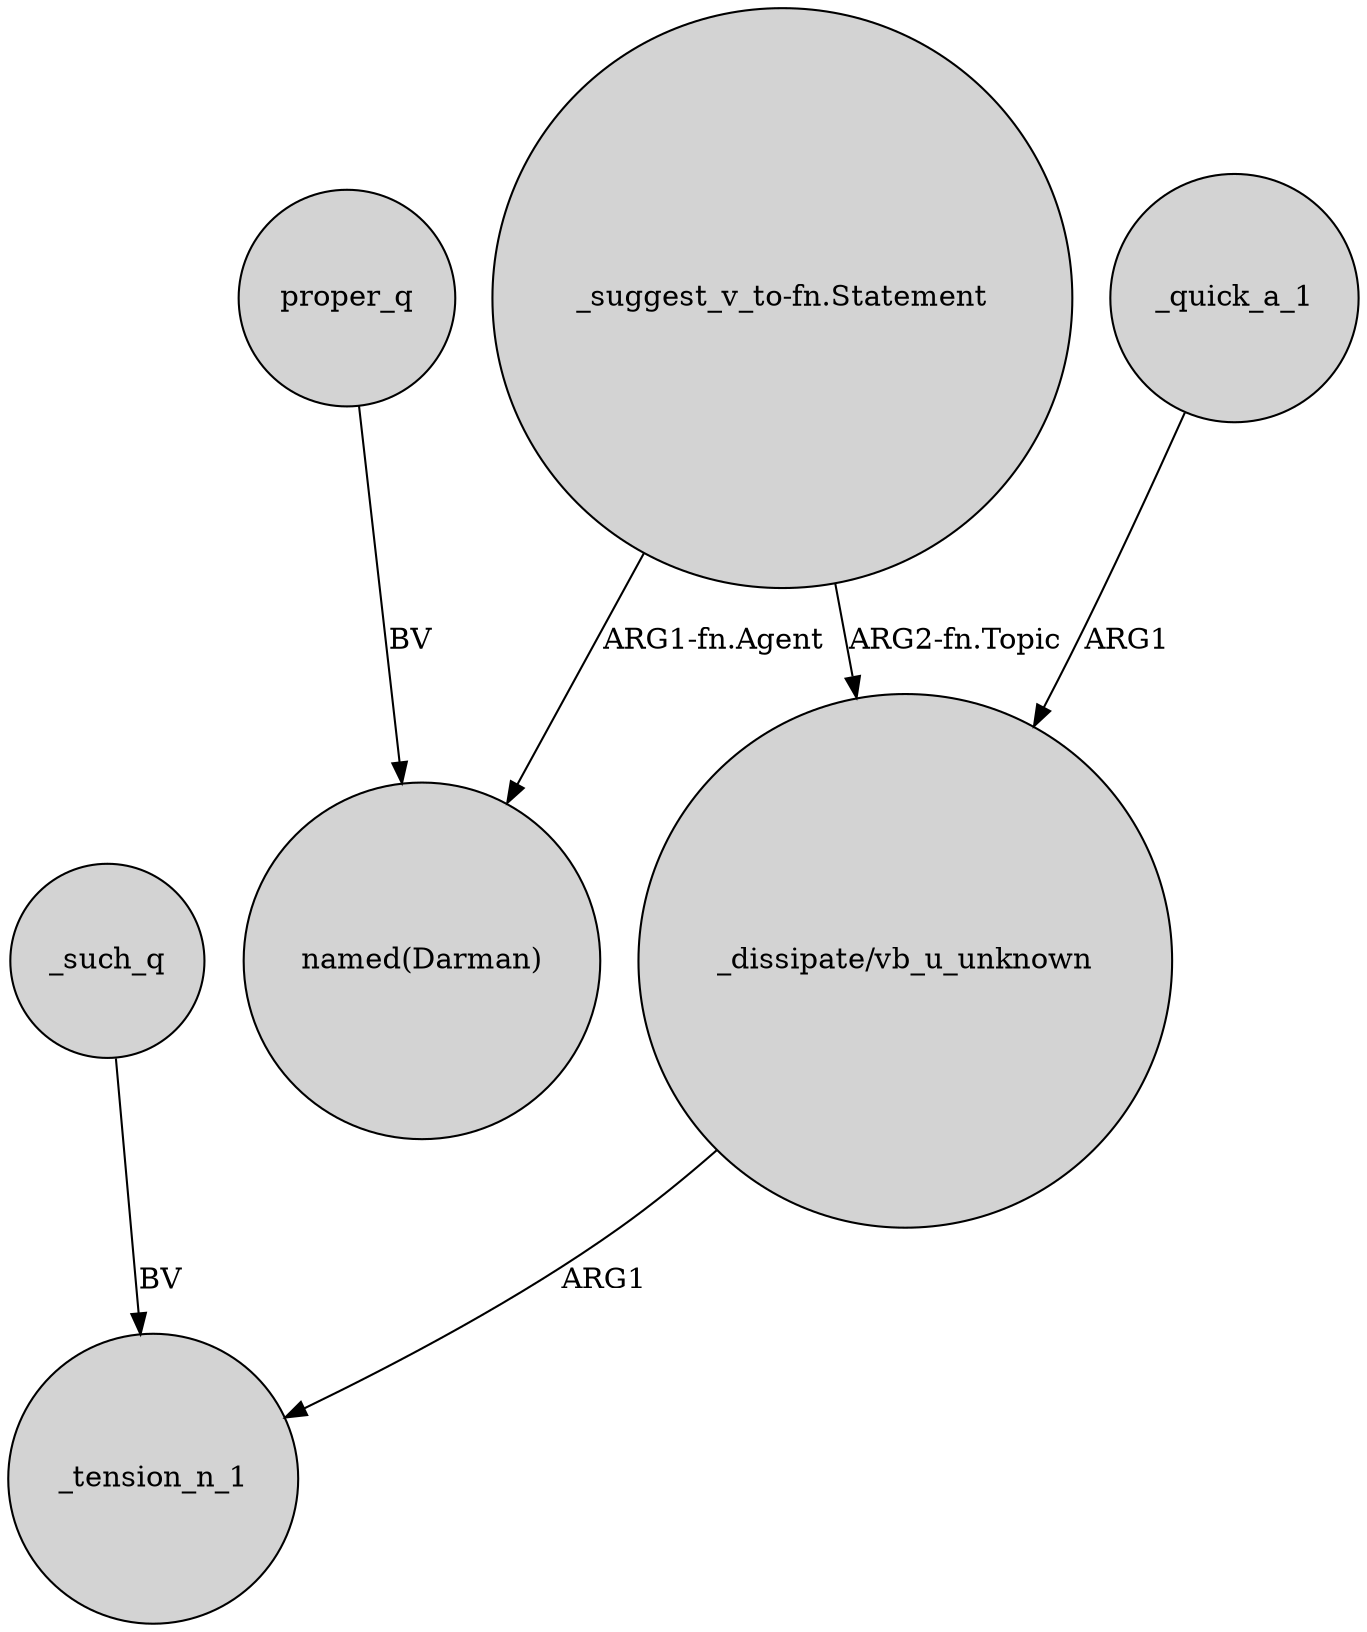 digraph {
	node [shape=circle style=filled]
	_such_q -> _tension_n_1 [label=BV]
	"_suggest_v_to-fn.Statement" -> "named(Darman)" [label="ARG1-fn.Agent"]
	"_dissipate/vb_u_unknown" -> _tension_n_1 [label=ARG1]
	_quick_a_1 -> "_dissipate/vb_u_unknown" [label=ARG1]
	proper_q -> "named(Darman)" [label=BV]
	"_suggest_v_to-fn.Statement" -> "_dissipate/vb_u_unknown" [label="ARG2-fn.Topic"]
}
